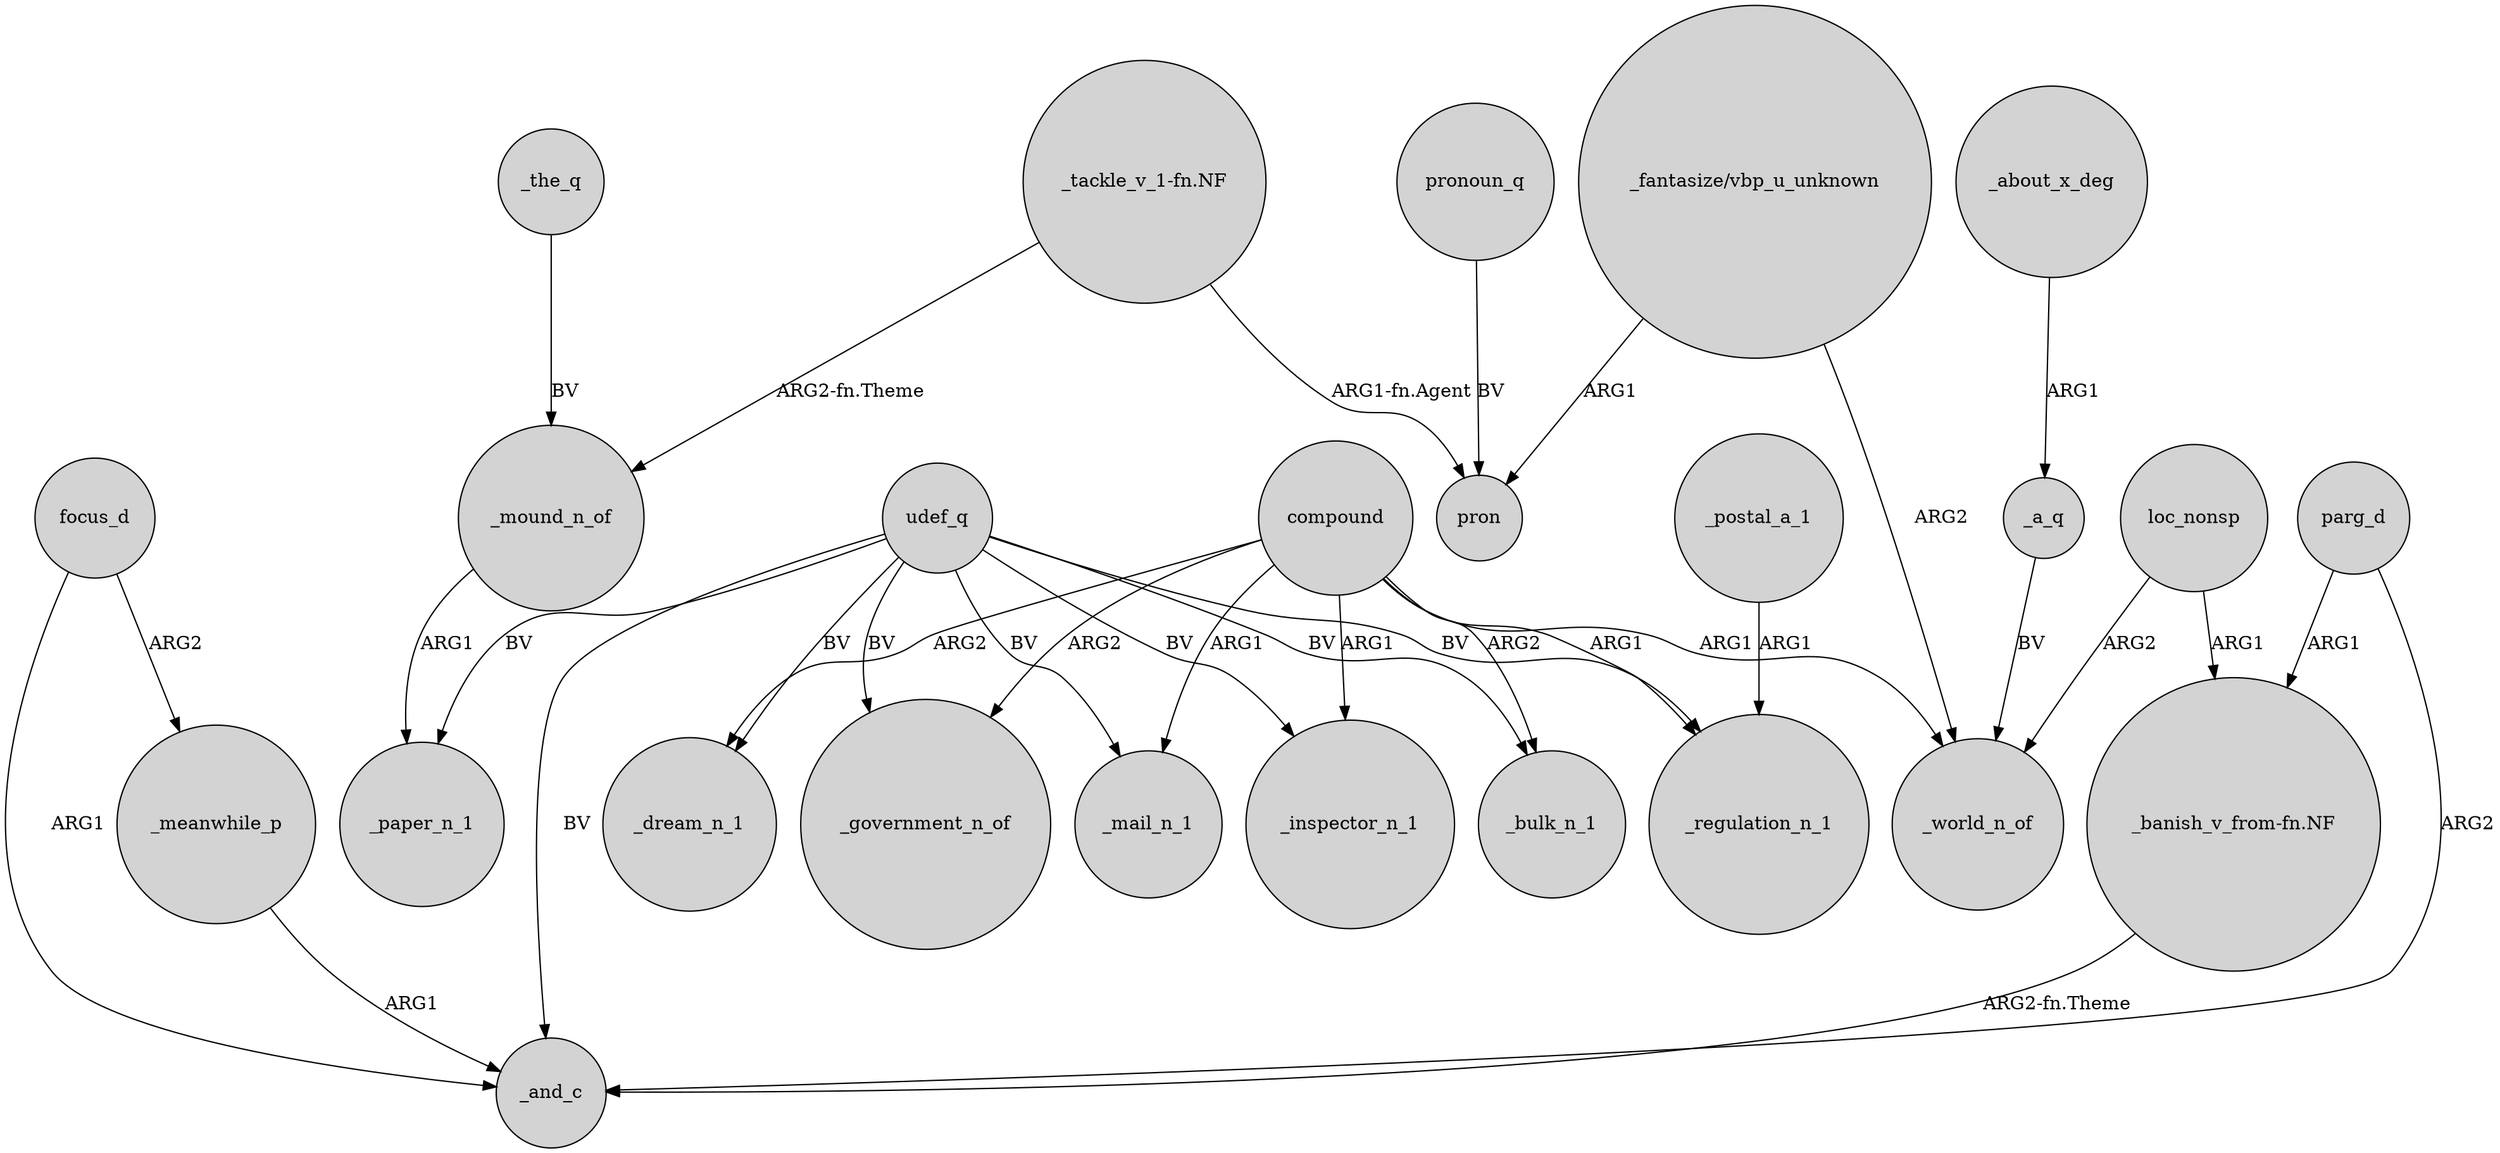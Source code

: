 digraph {
	node [shape=circle style=filled]
	_mound_n_of -> _paper_n_1 [label=ARG1]
	_meanwhile_p -> _and_c [label=ARG1]
	"_fantasize/vbp_u_unknown" -> pron [label=ARG1]
	"_banish_v_from-fn.NF" -> _and_c [label="ARG2-fn.Theme"]
	_postal_a_1 -> _regulation_n_1 [label=ARG1]
	compound -> _world_n_of [label=ARG1]
	compound -> _government_n_of [label=ARG2]
	udef_q -> _dream_n_1 [label=BV]
	udef_q -> _government_n_of [label=BV]
	loc_nonsp -> _world_n_of [label=ARG2]
	compound -> _inspector_n_1 [label=ARG1]
	parg_d -> "_banish_v_from-fn.NF" [label=ARG1]
	parg_d -> _and_c [label=ARG2]
	udef_q -> _bulk_n_1 [label=BV]
	pronoun_q -> pron [label=BV]
	compound -> _bulk_n_1 [label=ARG2]
	"_tackle_v_1-fn.NF" -> _mound_n_of [label="ARG2-fn.Theme"]
	udef_q -> _mail_n_1 [label=BV]
	_a_q -> _world_n_of [label=BV]
	focus_d -> _meanwhile_p [label=ARG2]
	_about_x_deg -> _a_q [label=ARG1]
	focus_d -> _and_c [label=ARG1]
	loc_nonsp -> "_banish_v_from-fn.NF" [label=ARG1]
	compound -> _regulation_n_1 [label=ARG1]
	compound -> _dream_n_1 [label=ARG2]
	compound -> _mail_n_1 [label=ARG1]
	_the_q -> _mound_n_of [label=BV]
	udef_q -> _paper_n_1 [label=BV]
	udef_q -> _regulation_n_1 [label=BV]
	udef_q -> _and_c [label=BV]
	udef_q -> _inspector_n_1 [label=BV]
	"_tackle_v_1-fn.NF" -> pron [label="ARG1-fn.Agent"]
	"_fantasize/vbp_u_unknown" -> _world_n_of [label=ARG2]
}
